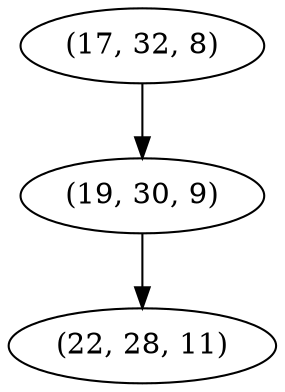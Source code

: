 digraph tree {
    "(17, 32, 8)";
    "(19, 30, 9)";
    "(22, 28, 11)";
    "(17, 32, 8)" -> "(19, 30, 9)";
    "(19, 30, 9)" -> "(22, 28, 11)";
}
